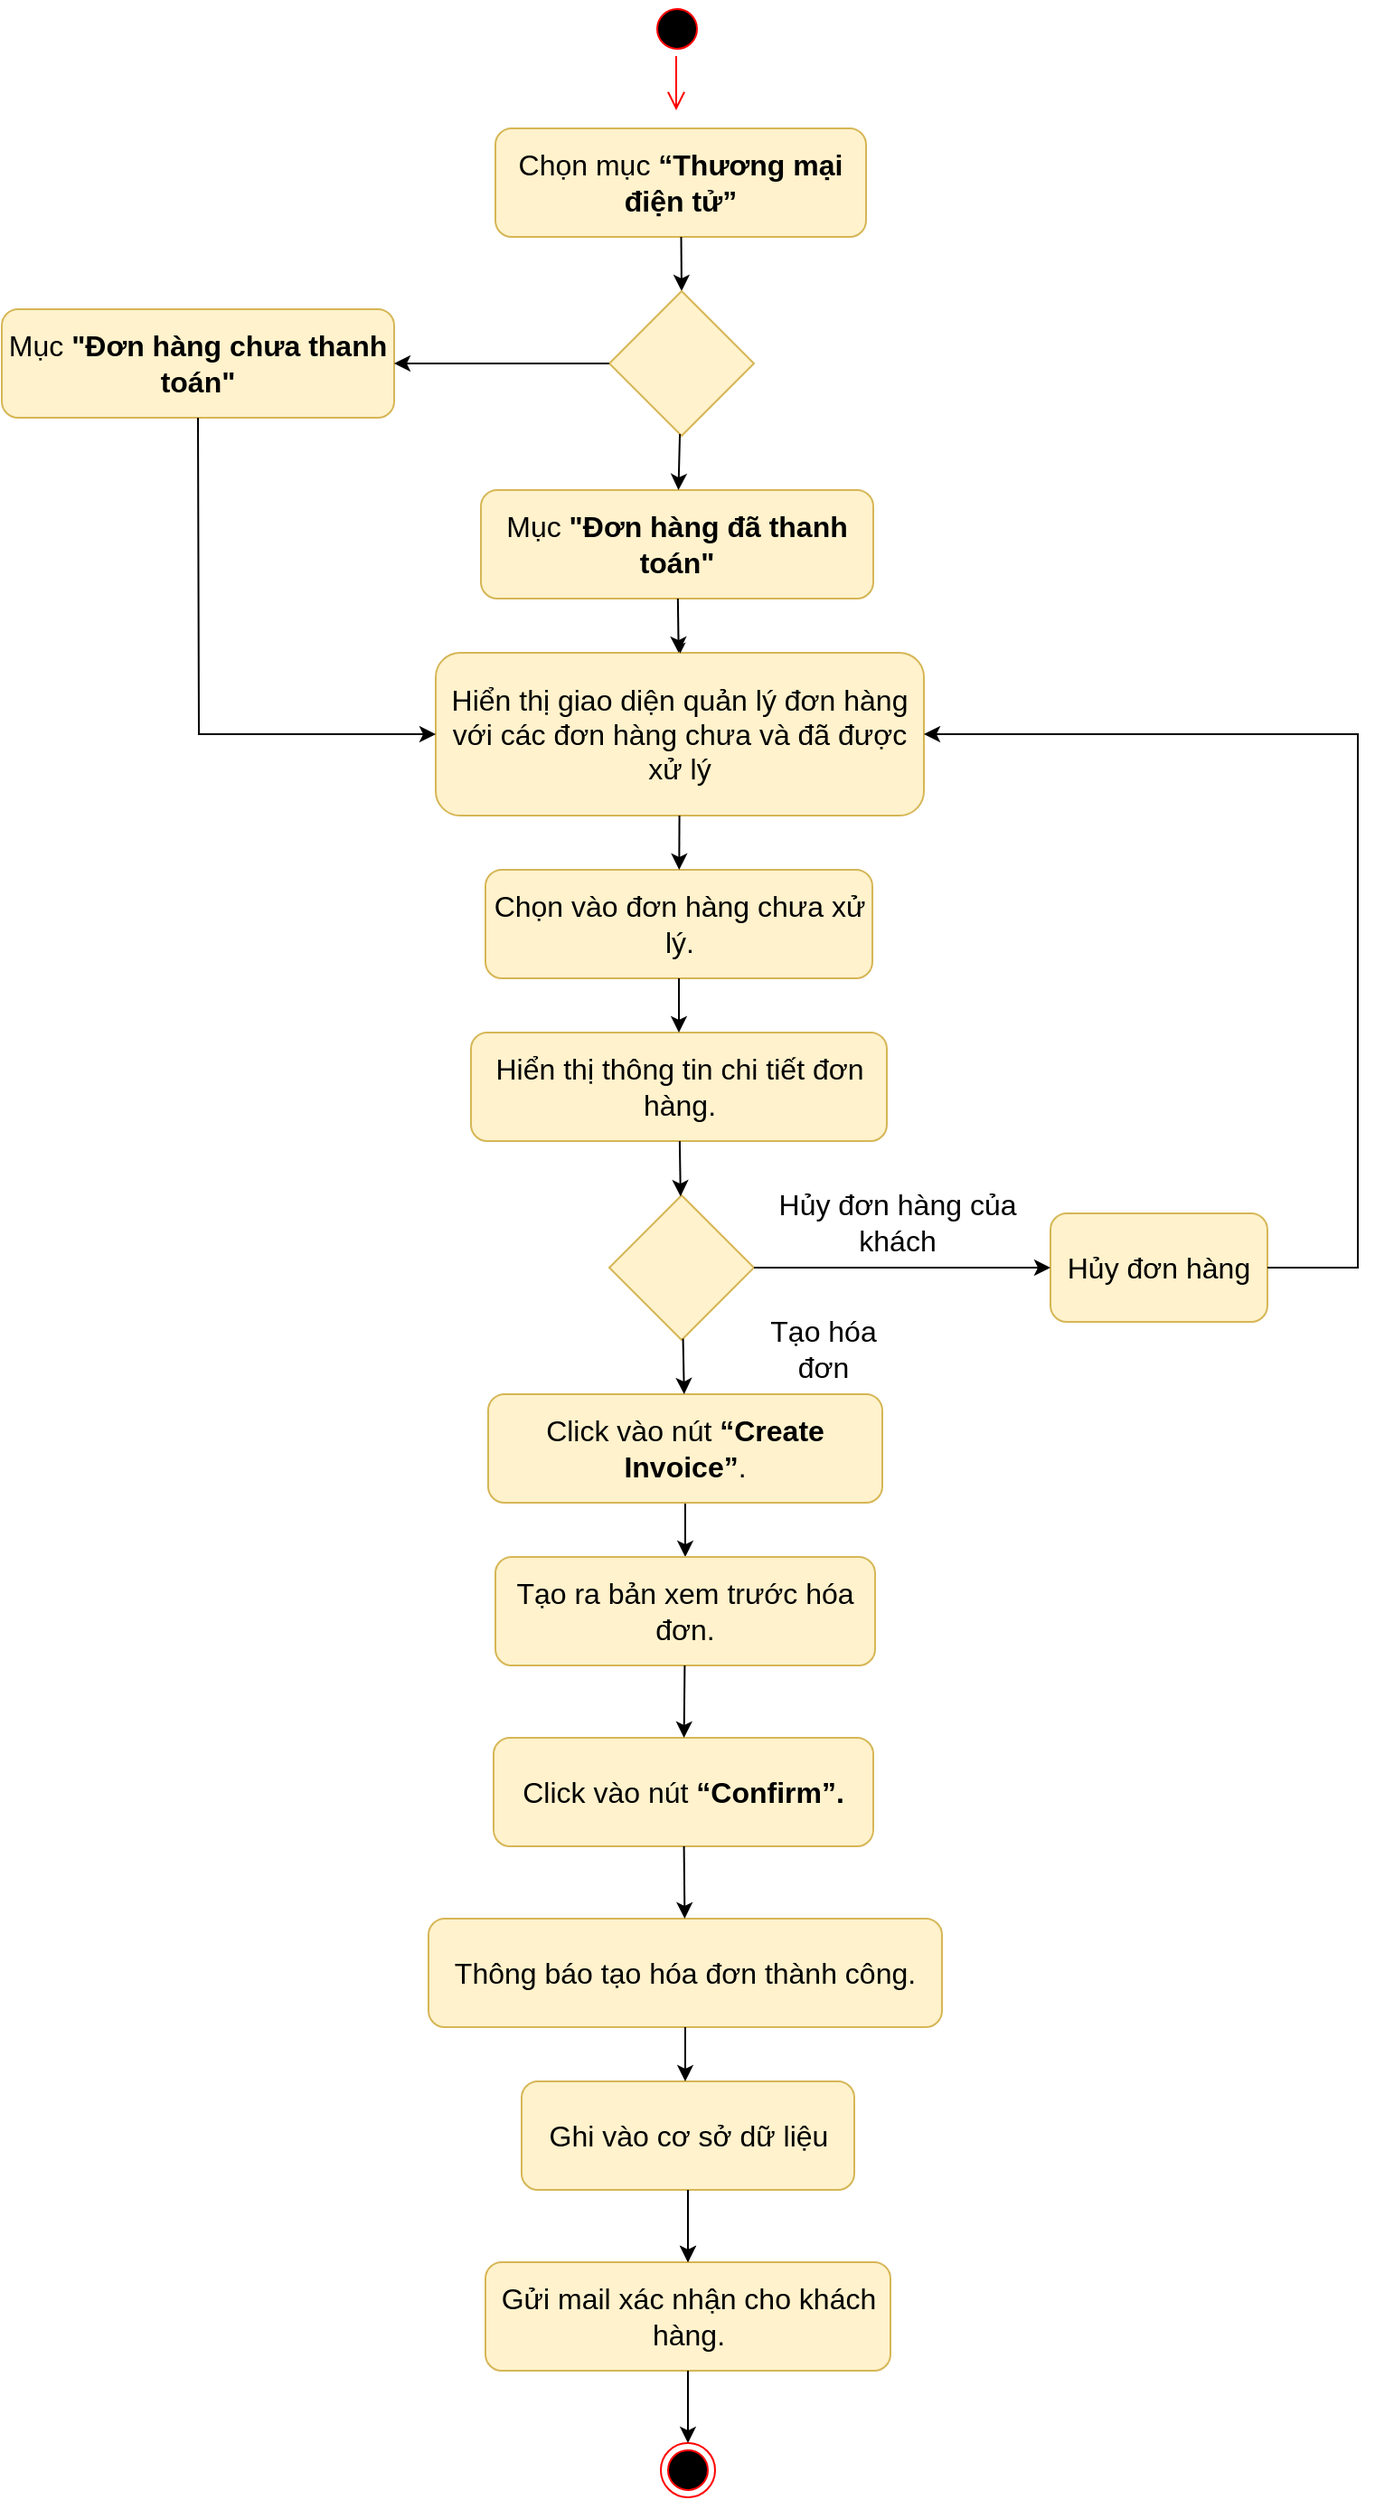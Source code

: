 <mxfile version="20.5.1" type="device"><diagram id="NtIufhbVTjzd1eWzALGa" name="Page-1"><mxGraphModel dx="1635" dy="913" grid="1" gridSize="10" guides="1" tooltips="1" connect="1" arrows="1" fold="1" page="1" pageScale="1" pageWidth="850" pageHeight="1100" math="0" shadow="0"><root><mxCell id="0"/><mxCell id="1" parent="0"/><mxCell id="KUfu6anbVa3KnyMD5vDD-1" value="" style="ellipse;html=1;shape=endState;fillColor=#000000;strokeColor=#ff0000;fontSize=16;" parent="1" vertex="1"><mxGeometry x="414.5" y="1430" width="30" height="30" as="geometry"/></mxCell><mxCell id="KUfu6anbVa3KnyMD5vDD-2" value="" style="ellipse;html=1;shape=startState;fillColor=#000000;strokeColor=#ff0000;fontSize=16;" parent="1" vertex="1"><mxGeometry x="408.5" y="80" width="30" height="30" as="geometry"/></mxCell><mxCell id="KUfu6anbVa3KnyMD5vDD-3" value="" style="edgeStyle=orthogonalEdgeStyle;html=1;verticalAlign=bottom;endArrow=open;endSize=8;strokeColor=#ff0000;rounded=0;fontSize=16;" parent="1" source="KUfu6anbVa3KnyMD5vDD-2" edge="1"><mxGeometry relative="1" as="geometry"><mxPoint x="423" y="140" as="targetPoint"/></mxGeometry></mxCell><mxCell id="KUfu6anbVa3KnyMD5vDD-4" value="&lt;b id=&quot;docs-internal-guid-8980c4c9-7fff-c3e4-bc21-66bbaf039bb8&quot; style=&quot;font-weight: normal; font-size: 16px;&quot;&gt;&lt;span style=&quot;font-size: 16px; font-family: Calibri, sans-serif; color: rgb(0, 0, 0); background-color: transparent; font-weight: 400; font-style: normal; font-variant: normal; text-decoration: none; vertical-align: baseline;&quot;&gt;Chọn mục &lt;/span&gt;&lt;span style=&quot;font-size: 16px; font-family: Calibri, sans-serif; color: rgb(0, 0, 0); background-color: transparent; font-weight: 700; font-style: normal; font-variant: normal; text-decoration: none; vertical-align: baseline;&quot;&gt;“Thương mại điện tử”&lt;/span&gt;&lt;/b&gt;" style="rounded=1;whiteSpace=wrap;html=1;fillColor=#fff2cc;strokeColor=#d6b656;fontSize=16;" parent="1" vertex="1"><mxGeometry x="323" y="150" width="205" height="60" as="geometry"/></mxCell><mxCell id="KUfu6anbVa3KnyMD5vDD-5" value="&lt;span id=&quot;docs-internal-guid-a3a27db2-7fff-051c-828b-8b4efbaabe49&quot; style=&quot;font-size: 16px;&quot;&gt;&lt;p style=&quot;line-height: 1.2; margin-top: 0pt; margin-bottom: 0pt; font-size: 16px;&quot; dir=&quot;ltr&quot;&gt;&lt;span style=&quot;font-size: 16px; font-family: Calibri, sans-serif; background-color: transparent; font-variant-numeric: normal; font-variant-east-asian: normal; vertical-align: baseline;&quot;&gt;Hiển thị giao diện quản lý đơn hàng với các đơn hàng chưa và đã được xử lý&lt;/span&gt;&lt;/p&gt;&lt;/span&gt;" style="rounded=1;whiteSpace=wrap;html=1;fillColor=#fff2cc;strokeColor=#d6b656;fontSize=16;" parent="1" vertex="1"><mxGeometry x="290" y="440" width="270" height="90" as="geometry"/></mxCell><mxCell id="KUfu6anbVa3KnyMD5vDD-6" value="&lt;span id=&quot;docs-internal-guid-f438fb41-7fff-bad0-ffcc-31dd240963cc&quot; style=&quot;font-size: 16px;&quot;&gt;&lt;span style=&quot;font-size: 16px; font-family: Calibri, sans-serif; background-color: transparent; font-variant-numeric: normal; font-variant-east-asian: normal; vertical-align: baseline;&quot;&gt;Chọn vào đơn hàng chưa xử lý. &lt;/span&gt;&lt;/span&gt;" style="rounded=1;whiteSpace=wrap;html=1;fillColor=#fff2cc;strokeColor=#d6b656;fontSize=16;" parent="1" vertex="1"><mxGeometry x="317.5" y="560" width="214" height="60" as="geometry"/></mxCell><mxCell id="KUfu6anbVa3KnyMD5vDD-7" value="&lt;br style=&quot;font-size: 16px;&quot;&gt;&lt;b id=&quot;docs-internal-guid-e00cfe3e-7fff-e86f-5d23-fcc05dc646ad&quot; style=&quot;font-weight: normal; font-size: 16px;&quot;&gt;&lt;p style=&quot;line-height: 1.2; margin-top: 0pt; margin-bottom: 0pt; font-size: 16px;&quot; dir=&quot;ltr&quot;&gt;&lt;span style=&quot;font-size: 16px; font-family: Calibri, sans-serif; color: rgb(0, 0, 0); background-color: transparent; font-weight: 400; font-style: normal; font-variant: normal; text-decoration: none; vertical-align: baseline;&quot;&gt;Hiển thị thông tin chi tiết đơn hàng.&lt;/span&gt;&lt;/p&gt;&lt;/b&gt;&lt;br style=&quot;font-size: 16px;&quot;&gt;" style="rounded=1;whiteSpace=wrap;html=1;fillColor=#fff2cc;strokeColor=#d6b656;fontSize=16;" parent="1" vertex="1"><mxGeometry x="309.5" y="650" width="230" height="60" as="geometry"/></mxCell><mxCell id="KUfu6anbVa3KnyMD5vDD-9" value="" style="endArrow=classic;html=1;rounded=0;entryX=0.5;entryY=0;entryDx=0;entryDy=0;fontSize=16;" parent="1" source="KUfu6anbVa3KnyMD5vDD-4" target="KUfu6anbVa3KnyMD5vDD-49" edge="1"><mxGeometry width="50" height="50" relative="1" as="geometry"><mxPoint x="243.5" y="410" as="sourcePoint"/><mxPoint x="614.5" y="190" as="targetPoint"/></mxGeometry></mxCell><mxCell id="KUfu6anbVa3KnyMD5vDD-10" value="" style="endArrow=classic;html=1;rounded=0;fontSize=16;" parent="1" source="KUfu6anbVa3KnyMD5vDD-5" target="KUfu6anbVa3KnyMD5vDD-6" edge="1"><mxGeometry width="50" height="50" relative="1" as="geometry"><mxPoint x="434.5" y="420" as="sourcePoint"/><mxPoint x="434.5" y="480" as="targetPoint"/></mxGeometry></mxCell><mxCell id="KUfu6anbVa3KnyMD5vDD-11" value="" style="endArrow=classic;html=1;rounded=0;fontSize=16;" parent="1" source="KUfu6anbVa3KnyMD5vDD-6" target="KUfu6anbVa3KnyMD5vDD-7" edge="1"><mxGeometry width="50" height="50" relative="1" as="geometry"><mxPoint x="444.5" y="430" as="sourcePoint"/><mxPoint x="444.5" y="490" as="targetPoint"/></mxGeometry></mxCell><mxCell id="KUfu6anbVa3KnyMD5vDD-12" value="" style="endArrow=classic;html=1;rounded=0;fontSize=16;" parent="1" source="KUfu6anbVa3KnyMD5vDD-38" target="KUfu6anbVa3KnyMD5vDD-15" edge="1"><mxGeometry width="50" height="50" relative="1" as="geometry"><mxPoint x="433" y="990" as="sourcePoint"/><mxPoint x="417.5" y="740" as="targetPoint"/></mxGeometry></mxCell><mxCell id="KUfu6anbVa3KnyMD5vDD-13" value="" style="rhombus;whiteSpace=wrap;html=1;fillColor=#fff2cc;strokeColor=#d6b656;fontSize=16;" parent="1" vertex="1"><mxGeometry x="386" y="740" width="80" height="80" as="geometry"/></mxCell><mxCell id="KUfu6anbVa3KnyMD5vDD-15" value="&lt;span id=&quot;docs-internal-guid-b0bc94ff-7fff-ce73-9969-1d6cbab5be56&quot; style=&quot;font-size: 16px;&quot;&gt;&lt;span style=&quot;font-size: 16px; font-family: Calibri, sans-serif; background-color: transparent; font-variant-numeric: normal; font-variant-east-asian: normal; vertical-align: baseline;&quot;&gt;Tạo ra bản xem trước hóa đơn.&lt;/span&gt;&lt;/span&gt;" style="rounded=1;whiteSpace=wrap;html=1;fillColor=#fff2cc;strokeColor=#d6b656;fontSize=16;" parent="1" vertex="1"><mxGeometry x="323" y="940" width="210" height="60" as="geometry"/></mxCell><mxCell id="KUfu6anbVa3KnyMD5vDD-16" value="Hủy đơn hàng" style="rounded=1;whiteSpace=wrap;html=1;fillColor=#fff2cc;strokeColor=#d6b656;fontSize=16;" parent="1" vertex="1"><mxGeometry x="630" y="750" width="120" height="60" as="geometry"/></mxCell><mxCell id="KUfu6anbVa3KnyMD5vDD-17" value="&lt;span id=&quot;docs-internal-guid-6b79c1ae-7fff-01d8-6e38-a21959d888f8&quot; style=&quot;font-size: 16px;&quot;&gt;&lt;span style=&quot;font-size: 16px; font-family: Calibri, sans-serif; background-color: transparent; font-variant-numeric: normal; font-variant-east-asian: normal; vertical-align: baseline;&quot;&gt;Click vào nút&lt;/span&gt;&lt;span style=&quot;font-size: 16px; font-family: Calibri, sans-serif; background-color: transparent; font-weight: 700; font-variant-numeric: normal; font-variant-east-asian: normal; vertical-align: baseline;&quot;&gt; “Confirm”.&lt;/span&gt;&lt;/span&gt;" style="rounded=1;whiteSpace=wrap;html=1;fillColor=#fff2cc;strokeColor=#d6b656;fontSize=16;" parent="1" vertex="1"><mxGeometry x="322" y="1040" width="210" height="60" as="geometry"/></mxCell><mxCell id="KUfu6anbVa3KnyMD5vDD-18" value="&lt;span id=&quot;docs-internal-guid-39264ad8-7fff-33d3-becb-36d38349720c&quot; style=&quot;font-size: 16px;&quot;&gt;&lt;span style=&quot;font-size: 16px; font-family: Calibri, sans-serif; background-color: transparent; font-variant-numeric: normal; font-variant-east-asian: normal; vertical-align: baseline;&quot;&gt;Thông báo tạo hóa đơn thành công.&lt;/span&gt;&lt;/span&gt;" style="rounded=1;whiteSpace=wrap;html=1;fillColor=#fff2cc;strokeColor=#d6b656;fontSize=16;" parent="1" vertex="1"><mxGeometry x="286" y="1140" width="284" height="60" as="geometry"/></mxCell><mxCell id="KUfu6anbVa3KnyMD5vDD-21" value="&lt;b id=&quot;docs-internal-guid-e0133e98-7fff-a40d-48ea-54f33c040d38&quot; style=&quot;font-weight: normal; font-size: 16px;&quot;&gt;&lt;span style=&quot;font-size: 16px; font-family: Calibri, sans-serif; color: rgb(0, 0, 0); background-color: transparent; font-weight: 400; font-style: normal; font-variant: normal; text-decoration: none; vertical-align: baseline;&quot;&gt;Ghi vào cơ sở dữ liệu&lt;/span&gt;&lt;/b&gt;" style="rounded=1;whiteSpace=wrap;html=1;fillColor=#fff2cc;strokeColor=#d6b656;fontSize=16;" parent="1" vertex="1"><mxGeometry x="337.5" y="1230" width="184" height="60" as="geometry"/></mxCell><mxCell id="KUfu6anbVa3KnyMD5vDD-22" value="&lt;span id=&quot;docs-internal-guid-2e918b5f-7fff-db1e-77ee-6f082288f4d9&quot; style=&quot;font-size: 16px;&quot;&gt;&lt;span style=&quot;font-size: 16px; font-family: Calibri, sans-serif; background-color: transparent; font-variant-numeric: normal; font-variant-east-asian: normal; vertical-align: baseline;&quot;&gt;Gửi mail xác nhận cho khách hàng.&lt;/span&gt;&lt;/span&gt;" style="rounded=1;whiteSpace=wrap;html=1;fillColor=#fff2cc;strokeColor=#d6b656;fontSize=16;" parent="1" vertex="1"><mxGeometry x="317.5" y="1330" width="224" height="60" as="geometry"/></mxCell><mxCell id="KUfu6anbVa3KnyMD5vDD-26" value="" style="endArrow=classic;html=1;rounded=0;fontSize=16;" parent="1" source="KUfu6anbVa3KnyMD5vDD-13" target="KUfu6anbVa3KnyMD5vDD-16" edge="1"><mxGeometry width="50" height="50" relative="1" as="geometry"><mxPoint x="580" y="750" as="sourcePoint"/><mxPoint x="630" y="700" as="targetPoint"/></mxGeometry></mxCell><mxCell id="KUfu6anbVa3KnyMD5vDD-27" value="" style="endArrow=classic;html=1;rounded=0;fontSize=16;" parent="1" source="KUfu6anbVa3KnyMD5vDD-15" target="KUfu6anbVa3KnyMD5vDD-17" edge="1"><mxGeometry width="50" height="50" relative="1" as="geometry"><mxPoint x="82" y="760" as="sourcePoint"/><mxPoint x="132" y="710" as="targetPoint"/></mxGeometry></mxCell><mxCell id="KUfu6anbVa3KnyMD5vDD-28" value="" style="endArrow=classic;html=1;rounded=0;fontSize=16;" parent="1" source="KUfu6anbVa3KnyMD5vDD-17" target="KUfu6anbVa3KnyMD5vDD-18" edge="1"><mxGeometry width="50" height="50" relative="1" as="geometry"><mxPoint x="82" y="1140" as="sourcePoint"/><mxPoint x="132" y="1090" as="targetPoint"/></mxGeometry></mxCell><mxCell id="KUfu6anbVa3KnyMD5vDD-29" value="" style="endArrow=classic;html=1;rounded=0;fontSize=16;" parent="1" source="KUfu6anbVa3KnyMD5vDD-18" edge="1"><mxGeometry width="50" height="50" relative="1" as="geometry"><mxPoint x="112" y="1210" as="sourcePoint"/><mxPoint x="428" y="1230" as="targetPoint"/></mxGeometry></mxCell><mxCell id="KUfu6anbVa3KnyMD5vDD-30" value="" style="endArrow=classic;html=1;rounded=0;fontSize=16;" parent="1" source="KUfu6anbVa3KnyMD5vDD-21" target="KUfu6anbVa3KnyMD5vDD-22" edge="1"><mxGeometry width="50" height="50" relative="1" as="geometry"><mxPoint x="234.5" y="1410" as="sourcePoint"/><mxPoint x="284.5" y="1360" as="targetPoint"/></mxGeometry></mxCell><mxCell id="KUfu6anbVa3KnyMD5vDD-32" value="" style="endArrow=classic;html=1;rounded=0;fontSize=16;" parent="1" source="KUfu6anbVa3KnyMD5vDD-21" target="KUfu6anbVa3KnyMD5vDD-22" edge="1"><mxGeometry width="50" height="50" relative="1" as="geometry"><mxPoint x="584.5" y="1240" as="sourcePoint"/><mxPoint x="634.5" y="1190" as="targetPoint"/></mxGeometry></mxCell><mxCell id="KUfu6anbVa3KnyMD5vDD-33" value="" style="endArrow=classic;html=1;rounded=0;fontSize=16;" parent="1" source="KUfu6anbVa3KnyMD5vDD-22" target="KUfu6anbVa3KnyMD5vDD-1" edge="1"><mxGeometry width="50" height="50" relative="1" as="geometry"><mxPoint x="224.5" y="1480" as="sourcePoint"/><mxPoint x="274.5" y="1430" as="targetPoint"/></mxGeometry></mxCell><mxCell id="KUfu6anbVa3KnyMD5vDD-37" value="Hủy đơn hàng của khách" style="text;html=1;strokeColor=none;fillColor=none;align=center;verticalAlign=middle;whiteSpace=wrap;rounded=0;fontSize=16;" parent="1" vertex="1"><mxGeometry x="466" y="740" width="159" height="30" as="geometry"/></mxCell><mxCell id="KUfu6anbVa3KnyMD5vDD-38" value="&lt;span id=&quot;docs-internal-guid-73f6fb05-7fff-34a3-5151-ed474805a2d9&quot; style=&quot;font-size: 16px;&quot;&gt;&lt;span style=&quot;font-size: 16px; font-family: Calibri, sans-serif; background-color: transparent; font-variant-numeric: normal; font-variant-east-asian: normal; vertical-align: baseline;&quot;&gt;Click vào nút &lt;/span&gt;&lt;span style=&quot;font-size: 16px; font-family: Calibri, sans-serif; background-color: transparent; font-weight: 700; font-variant-numeric: normal; font-variant-east-asian: normal; vertical-align: baseline;&quot;&gt;“Create Invoice”&lt;/span&gt;&lt;span style=&quot;font-size: 16px; font-family: Calibri, sans-serif; background-color: transparent; font-variant-numeric: normal; font-variant-east-asian: normal; vertical-align: baseline;&quot;&gt;.&lt;/span&gt;&lt;/span&gt;" style="rounded=1;whiteSpace=wrap;html=1;fillColor=#fff2cc;strokeColor=#d6b656;fontSize=16;" parent="1" vertex="1"><mxGeometry x="319" y="850" width="218" height="60" as="geometry"/></mxCell><mxCell id="KUfu6anbVa3KnyMD5vDD-39" value="" style="endArrow=classic;html=1;rounded=0;fontSize=16;" parent="1" source="KUfu6anbVa3KnyMD5vDD-7" target="KUfu6anbVa3KnyMD5vDD-13" edge="1"><mxGeometry width="50" height="50" relative="1" as="geometry"><mxPoint x="434.5" y="720" as="sourcePoint"/><mxPoint x="434.5" y="750" as="targetPoint"/></mxGeometry></mxCell><mxCell id="KUfu6anbVa3KnyMD5vDD-40" value="" style="endArrow=classic;html=1;rounded=0;fontSize=16;" parent="1" source="KUfu6anbVa3KnyMD5vDD-13" target="KUfu6anbVa3KnyMD5vDD-38" edge="1"><mxGeometry width="50" height="50" relative="1" as="geometry"><mxPoint x="600" y="920" as="sourcePoint"/><mxPoint x="650" y="870" as="targetPoint"/></mxGeometry></mxCell><mxCell id="KUfu6anbVa3KnyMD5vDD-41" value="" style="endArrow=classic;html=1;rounded=0;entryX=1;entryY=0.5;entryDx=0;entryDy=0;exitX=1;exitY=0.5;exitDx=0;exitDy=0;fontSize=16;" parent="1" source="KUfu6anbVa3KnyMD5vDD-16" target="KUfu6anbVa3KnyMD5vDD-5" edge="1"><mxGeometry width="50" height="50" relative="1" as="geometry"><mxPoint x="790" y="590" as="sourcePoint"/><mxPoint x="840" y="540" as="targetPoint"/><Array as="points"><mxPoint x="800" y="780"/><mxPoint x="800" y="485"/></Array></mxGeometry></mxCell><mxCell id="KUfu6anbVa3KnyMD5vDD-42" value="Tạo hóa đơn" style="text;html=1;strokeColor=none;fillColor=none;align=center;verticalAlign=middle;whiteSpace=wrap;rounded=0;fontSize=16;" parent="1" vertex="1"><mxGeometry x="459" y="810" width="91" height="30" as="geometry"/></mxCell><mxCell id="KUfu6anbVa3KnyMD5vDD-48" value="&lt;span id=&quot;docs-internal-guid-2b19aabf-7fff-3144-191e-baf4130a2cd1&quot; style=&quot;font-size: 16px;&quot;&gt;&lt;span style=&quot;font-size: 16px; font-family: Calibri, sans-serif; background-color: transparent; font-variant-numeric: normal; font-variant-east-asian: normal; vertical-align: baseline;&quot;&gt;Mục &lt;b style=&quot;font-size: 16px;&quot;&gt;&quot;Đơn hàng chưa thanh toán&quot;&lt;/b&gt;&lt;/span&gt;&lt;/span&gt;" style="rounded=1;whiteSpace=wrap;html=1;fillColor=#fff2cc;strokeColor=#d6b656;fontSize=16;" parent="1" vertex="1"><mxGeometry x="50" y="250" width="217" height="60" as="geometry"/></mxCell><mxCell id="KUfu6anbVa3KnyMD5vDD-49" value="" style="rhombus;whiteSpace=wrap;html=1;fillColor=#fff2cc;strokeColor=#d6b656;fontSize=16;" parent="1" vertex="1"><mxGeometry x="386" y="240" width="80" height="80" as="geometry"/></mxCell><mxCell id="KUfu6anbVa3KnyMD5vDD-85" value="" style="edgeStyle=orthogonalEdgeStyle;rounded=0;orthogonalLoop=1;jettySize=auto;html=1;strokeWidth=0;fontSize=16;" parent="1" source="KUfu6anbVa3KnyMD5vDD-50" target="KUfu6anbVa3KnyMD5vDD-5" edge="1"><mxGeometry relative="1" as="geometry"/></mxCell><mxCell id="KUfu6anbVa3KnyMD5vDD-50" value="&lt;span style=&quot;font-family: Calibri, sans-serif;&quot;&gt;Mục&amp;nbsp;&lt;/span&gt;&lt;b style=&quot;font-family: Calibri, sans-serif;&quot;&gt;&quot;Đơn hàng đã thanh toán&quot;&lt;/b&gt;" style="rounded=1;whiteSpace=wrap;html=1;fillColor=#fff2cc;strokeColor=#d6b656;fontSize=16;" parent="1" vertex="1"><mxGeometry x="315" y="350" width="217" height="60" as="geometry"/></mxCell><mxCell id="KUfu6anbVa3KnyMD5vDD-52" value="" style="endArrow=classic;html=1;rounded=0;fontSize=16;" parent="1" source="KUfu6anbVa3KnyMD5vDD-49" target="KUfu6anbVa3KnyMD5vDD-48" edge="1"><mxGeometry width="50" height="50" relative="1" as="geometry"><mxPoint x="314.5" y="340" as="sourcePoint"/><mxPoint x="263" y="270" as="targetPoint"/></mxGeometry></mxCell><mxCell id="KUfu6anbVa3KnyMD5vDD-53" value="" style="endArrow=classic;html=1;rounded=0;fontSize=16;" parent="1" source="KUfu6anbVa3KnyMD5vDD-49" target="KUfu6anbVa3KnyMD5vDD-50" edge="1"><mxGeometry width="50" height="50" relative="1" as="geometry"><mxPoint x="514.5" y="380" as="sourcePoint"/><mxPoint x="564.5" y="330" as="targetPoint"/></mxGeometry></mxCell><mxCell id="KUfu6anbVa3KnyMD5vDD-54" value="" style="endArrow=classic;html=1;rounded=0;exitX=0.5;exitY=1;exitDx=0;exitDy=0;entryX=0;entryY=0.5;entryDx=0;entryDy=0;fontSize=16;" parent="1" source="KUfu6anbVa3KnyMD5vDD-48" target="KUfu6anbVa3KnyMD5vDD-5" edge="1"><mxGeometry width="50" height="50" relative="1" as="geometry"><mxPoint x="160" y="490" as="sourcePoint"/><mxPoint x="210" y="440" as="targetPoint"/><Array as="points"><mxPoint x="159" y="485"/></Array></mxGeometry></mxCell><mxCell id="KUfu6anbVa3KnyMD5vDD-55" value="" style="endArrow=classic;html=1;rounded=0;fontSize=16;" parent="1" source="KUfu6anbVa3KnyMD5vDD-50" target="KUfu6anbVa3KnyMD5vDD-5" edge="1"><mxGeometry width="50" height="50" relative="1" as="geometry"><mxPoint x="590" y="380" as="sourcePoint"/><mxPoint x="640" y="330" as="targetPoint"/></mxGeometry></mxCell></root></mxGraphModel></diagram></mxfile>